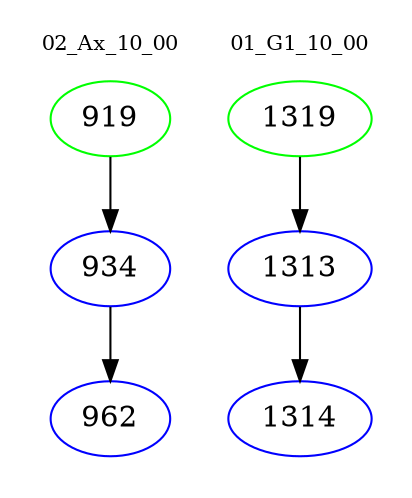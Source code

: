 digraph{
subgraph cluster_0 {
color = white
label = "02_Ax_10_00";
fontsize=10;
T0_919 [label="919", color="green"]
T0_919 -> T0_934 [color="black"]
T0_934 [label="934", color="blue"]
T0_934 -> T0_962 [color="black"]
T0_962 [label="962", color="blue"]
}
subgraph cluster_1 {
color = white
label = "01_G1_10_00";
fontsize=10;
T1_1319 [label="1319", color="green"]
T1_1319 -> T1_1313 [color="black"]
T1_1313 [label="1313", color="blue"]
T1_1313 -> T1_1314 [color="black"]
T1_1314 [label="1314", color="blue"]
}
}
